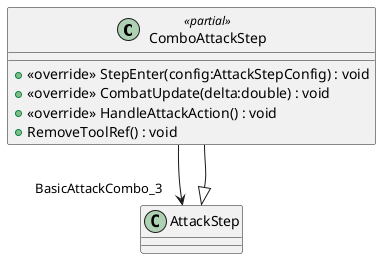 @startuml
class ComboAttackStep <<partial>> {
    + <<override>> StepEnter(config:AttackStepConfig) : void
    + <<override>> CombatUpdate(delta:double) : void
    + <<override>> HandleAttackAction() : void
    + RemoveToolRef() : void
}
AttackStep <|-- ComboAttackStep
ComboAttackStep --> "BasicAttackCombo_3" AttackStep
@enduml

